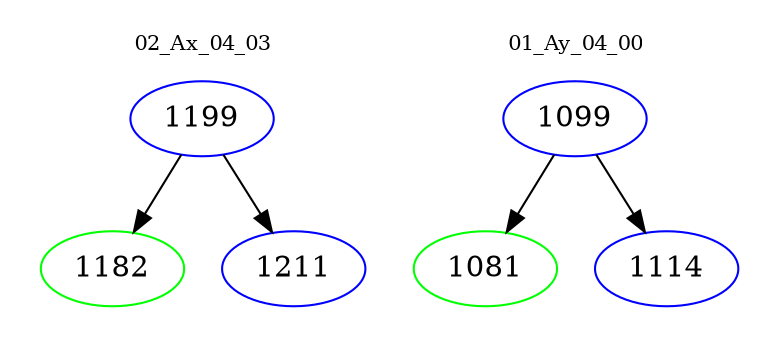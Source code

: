 digraph{
subgraph cluster_0 {
color = white
label = "02_Ax_04_03";
fontsize=10;
T0_1199 [label="1199", color="blue"]
T0_1199 -> T0_1182 [color="black"]
T0_1182 [label="1182", color="green"]
T0_1199 -> T0_1211 [color="black"]
T0_1211 [label="1211", color="blue"]
}
subgraph cluster_1 {
color = white
label = "01_Ay_04_00";
fontsize=10;
T1_1099 [label="1099", color="blue"]
T1_1099 -> T1_1081 [color="black"]
T1_1081 [label="1081", color="green"]
T1_1099 -> T1_1114 [color="black"]
T1_1114 [label="1114", color="blue"]
}
}
